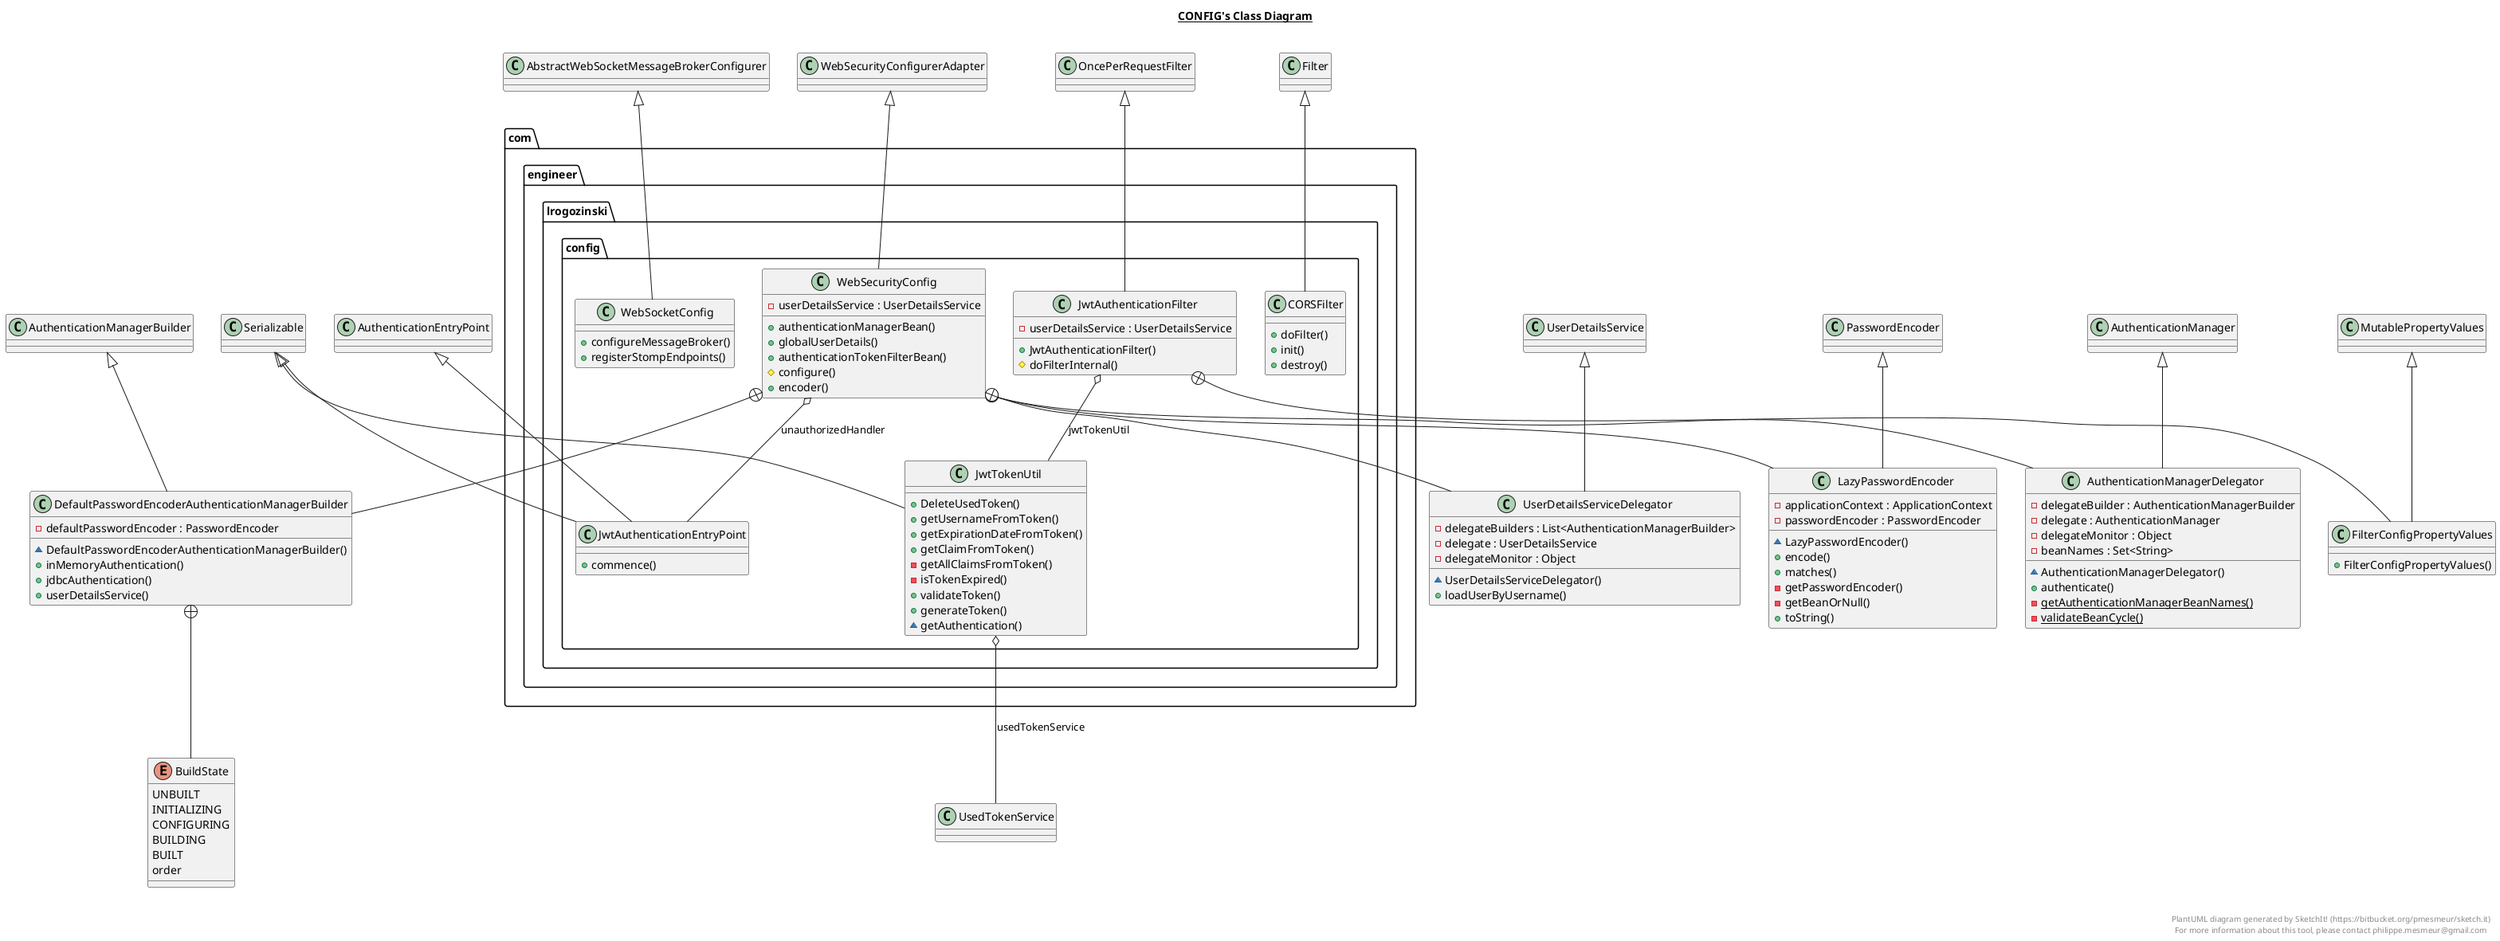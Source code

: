 @startuml

title __CONFIG's Class Diagram__\n

  package com.engineer.lrogozinski {
    package com.engineer.lrogozinski.config {
      class CORSFilter {
          + doFilter()
          + init()
          + destroy()
      }
    }
  }
  

  package com.engineer.lrogozinski {
    package com.engineer.lrogozinski.config {
      class JwtAuthenticationEntryPoint {
          + commence()
      }
    }
  }
  

  package com.engineer.lrogozinski {
    package com.engineer.lrogozinski.config {
      class JwtAuthenticationFilter {
          - userDetailsService : UserDetailsService
          + JwtAuthenticationFilter()
          # doFilterInternal()
      }
    }
  }
  

  class FilterConfigPropertyValues {
      + FilterConfigPropertyValues()
  }
  

  package com.engineer.lrogozinski {
    package com.engineer.lrogozinski.config {
      class JwtTokenUtil {
          + DeleteUsedToken()
          + getUsernameFromToken()
          + getExpirationDateFromToken()
          + getClaimFromToken()
          - getAllClaimsFromToken()
          - isTokenExpired()
          + validateToken()
          + generateToken()
          ~ getAuthentication()
      }
    }
  }
  

  package com.engineer.lrogozinski {
    package com.engineer.lrogozinski.config {
      class WebSecurityConfig {
          - userDetailsService : UserDetailsService
          + authenticationManagerBean()
          + globalUserDetails()
          + authenticationTokenFilterBean()
          # configure()
          + encoder()
      }
    }
  }
  

  class LazyPasswordEncoder {
      - applicationContext : ApplicationContext
      - passwordEncoder : PasswordEncoder
      ~ LazyPasswordEncoder()
      + encode()
      + matches()
      - getPasswordEncoder()
      - getBeanOrNull()
      + toString()
  }
  

  class DefaultPasswordEncoderAuthenticationManagerBuilder {
      - defaultPasswordEncoder : PasswordEncoder
      ~ DefaultPasswordEncoderAuthenticationManagerBuilder()
      + inMemoryAuthentication()
      + jdbcAuthentication()
      + userDetailsService()
  }
  

  enum BuildState {
    UNBUILT
    INITIALIZING
    CONFIGURING
    BUILDING
    BUILT
    order
  }
  

  class AuthenticationManagerDelegator {
      - delegateBuilder : AuthenticationManagerBuilder
      - delegate : AuthenticationManager
      - delegateMonitor : Object
      - beanNames : Set<String>
      ~ AuthenticationManagerDelegator()
      + authenticate()
      {static} - getAuthenticationManagerBeanNames()
      {static} - validateBeanCycle()
  }
  

  class UserDetailsServiceDelegator {
      - delegateBuilders : List<AuthenticationManagerBuilder>
      - delegate : UserDetailsService
      - delegateMonitor : Object
      ~ UserDetailsServiceDelegator()
      + loadUserByUsername()
  }
  

  package com.engineer.lrogozinski {
    package com.engineer.lrogozinski.config {
      class WebSocketConfig {
          + configureMessageBroker()
          + registerStompEndpoints()
      }
    }
  }
  

  CORSFilter -up-|> Filter
  JwtAuthenticationEntryPoint -up-|> AuthenticationEntryPoint
  JwtAuthenticationEntryPoint -up-|> Serializable
  JwtAuthenticationFilter -up-|> OncePerRequestFilter
  JwtAuthenticationFilter o-- JwtTokenUtil : jwtTokenUtil
  JwtAuthenticationFilter +-down- FilterConfigPropertyValues
  FilterConfigPropertyValues -up-|> MutablePropertyValues
  JwtTokenUtil -up-|> Serializable
  JwtTokenUtil o-- UsedTokenService : usedTokenService
  WebSecurityConfig -up-|> WebSecurityConfigurerAdapter
  WebSecurityConfig o-- JwtAuthenticationEntryPoint : unauthorizedHandler
  WebSecurityConfig +-down- LazyPasswordEncoder
  WebSecurityConfig +-down- DefaultPasswordEncoderAuthenticationManagerBuilder
  WebSecurityConfig +-down- AuthenticationManagerDelegator
  WebSecurityConfig +-down- UserDetailsServiceDelegator
  LazyPasswordEncoder -up-|> PasswordEncoder
  DefaultPasswordEncoderAuthenticationManagerBuilder -up-|> AuthenticationManagerBuilder
  DefaultPasswordEncoderAuthenticationManagerBuilder +-down- BuildState
  AuthenticationManagerDelegator -up-|> AuthenticationManager
  UserDetailsServiceDelegator -up-|> UserDetailsService
  WebSocketConfig -up-|> AbstractWebSocketMessageBrokerConfigurer


right footer


PlantUML diagram generated by SketchIt! (https://bitbucket.org/pmesmeur/sketch.it)
For more information about this tool, please contact philippe.mesmeur@gmail.com
endfooter

@enduml

